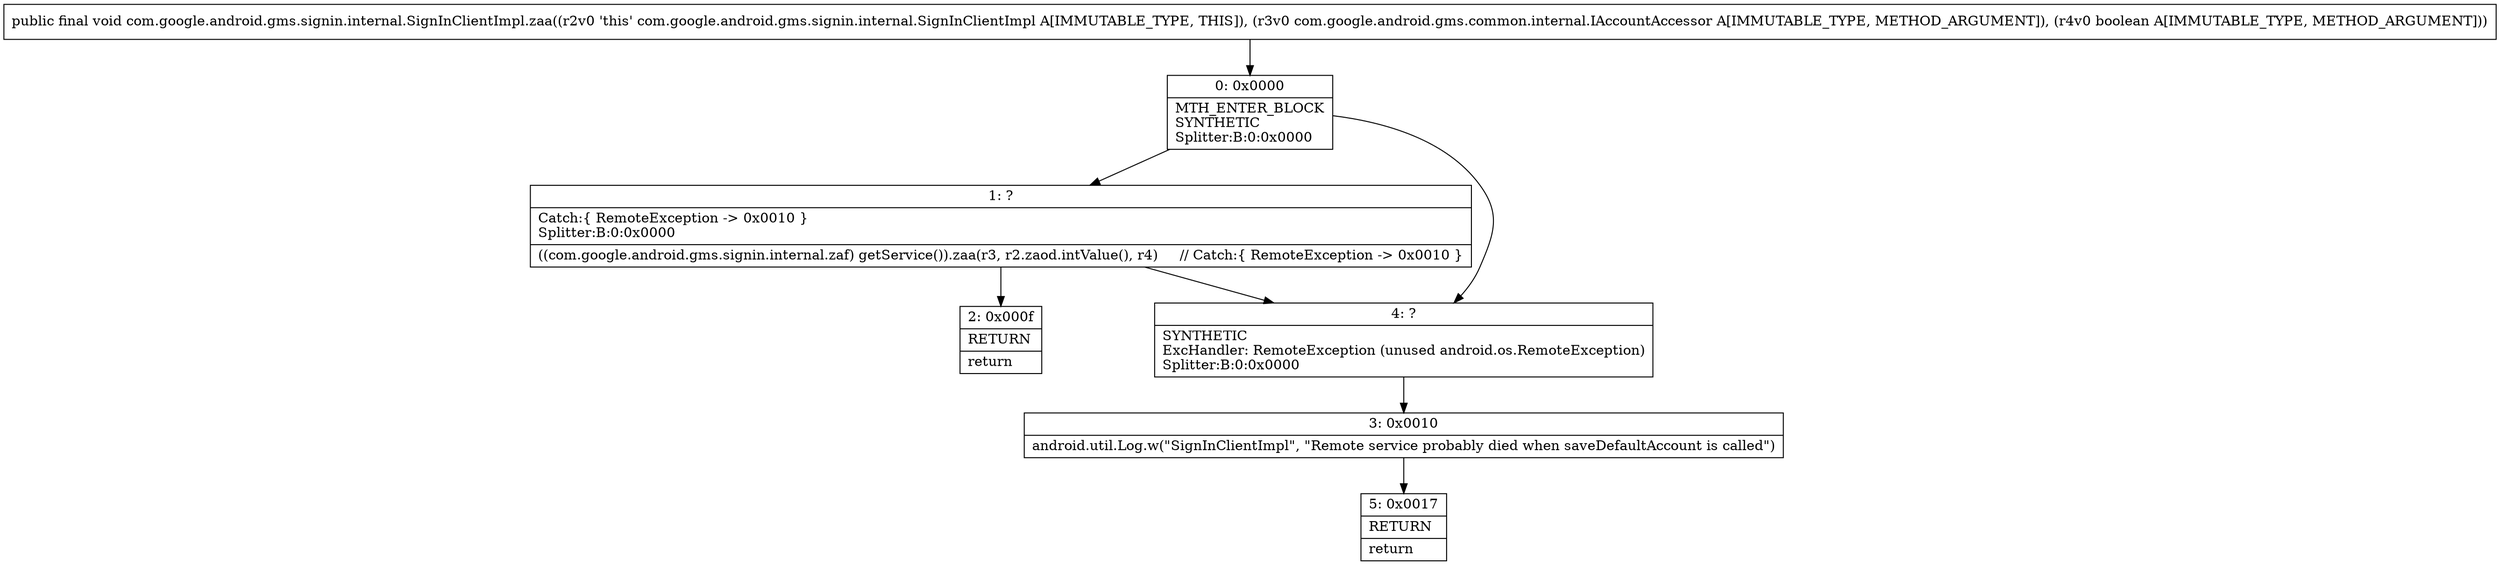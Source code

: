 digraph "CFG forcom.google.android.gms.signin.internal.SignInClientImpl.zaa(Lcom\/google\/android\/gms\/common\/internal\/IAccountAccessor;Z)V" {
Node_0 [shape=record,label="{0\:\ 0x0000|MTH_ENTER_BLOCK\lSYNTHETIC\lSplitter:B:0:0x0000\l}"];
Node_1 [shape=record,label="{1\:\ ?|Catch:\{ RemoteException \-\> 0x0010 \}\lSplitter:B:0:0x0000\l|((com.google.android.gms.signin.internal.zaf) getService()).zaa(r3, r2.zaod.intValue(), r4)     \/\/ Catch:\{ RemoteException \-\> 0x0010 \}\l}"];
Node_2 [shape=record,label="{2\:\ 0x000f|RETURN\l|return\l}"];
Node_3 [shape=record,label="{3\:\ 0x0010|android.util.Log.w(\"SignInClientImpl\", \"Remote service probably died when saveDefaultAccount is called\")\l}"];
Node_4 [shape=record,label="{4\:\ ?|SYNTHETIC\lExcHandler: RemoteException (unused android.os.RemoteException)\lSplitter:B:0:0x0000\l}"];
Node_5 [shape=record,label="{5\:\ 0x0017|RETURN\l|return\l}"];
MethodNode[shape=record,label="{public final void com.google.android.gms.signin.internal.SignInClientImpl.zaa((r2v0 'this' com.google.android.gms.signin.internal.SignInClientImpl A[IMMUTABLE_TYPE, THIS]), (r3v0 com.google.android.gms.common.internal.IAccountAccessor A[IMMUTABLE_TYPE, METHOD_ARGUMENT]), (r4v0 boolean A[IMMUTABLE_TYPE, METHOD_ARGUMENT])) }"];
MethodNode -> Node_0;
Node_0 -> Node_1;
Node_0 -> Node_4;
Node_1 -> Node_2;
Node_1 -> Node_4;
Node_3 -> Node_5;
Node_4 -> Node_3;
}


